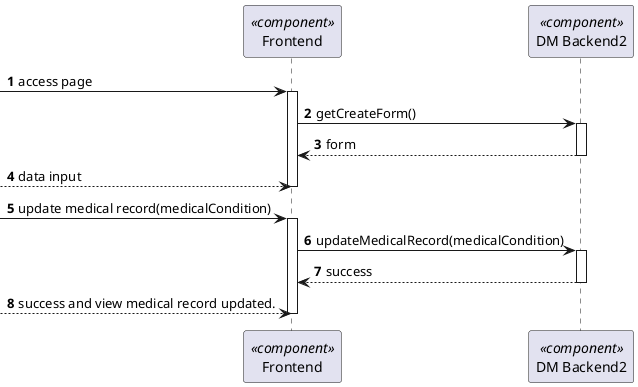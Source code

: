 @startuml 5.1.1
skinparam packageStyle rectangle
skinparam shadowing false

autonumber

participant "Frontend" as FE <<component>>
participant "DM Backend2" as BE <<component>>



 -> FE: access page
activate FE
FE -> BE: getCreateForm()
activate BE
BE --> FE: form
deactivate BE
--> FE : data input
deactivate FE
 -> FE : update medical record(medicalCondition)
activate FE
FE -> BE : updateMedicalRecord(medicalCondition)
activate BE
BE --> FE: success
deactivate BE
--> FE: success and view medical record updated.
deactivate FE



@enduml